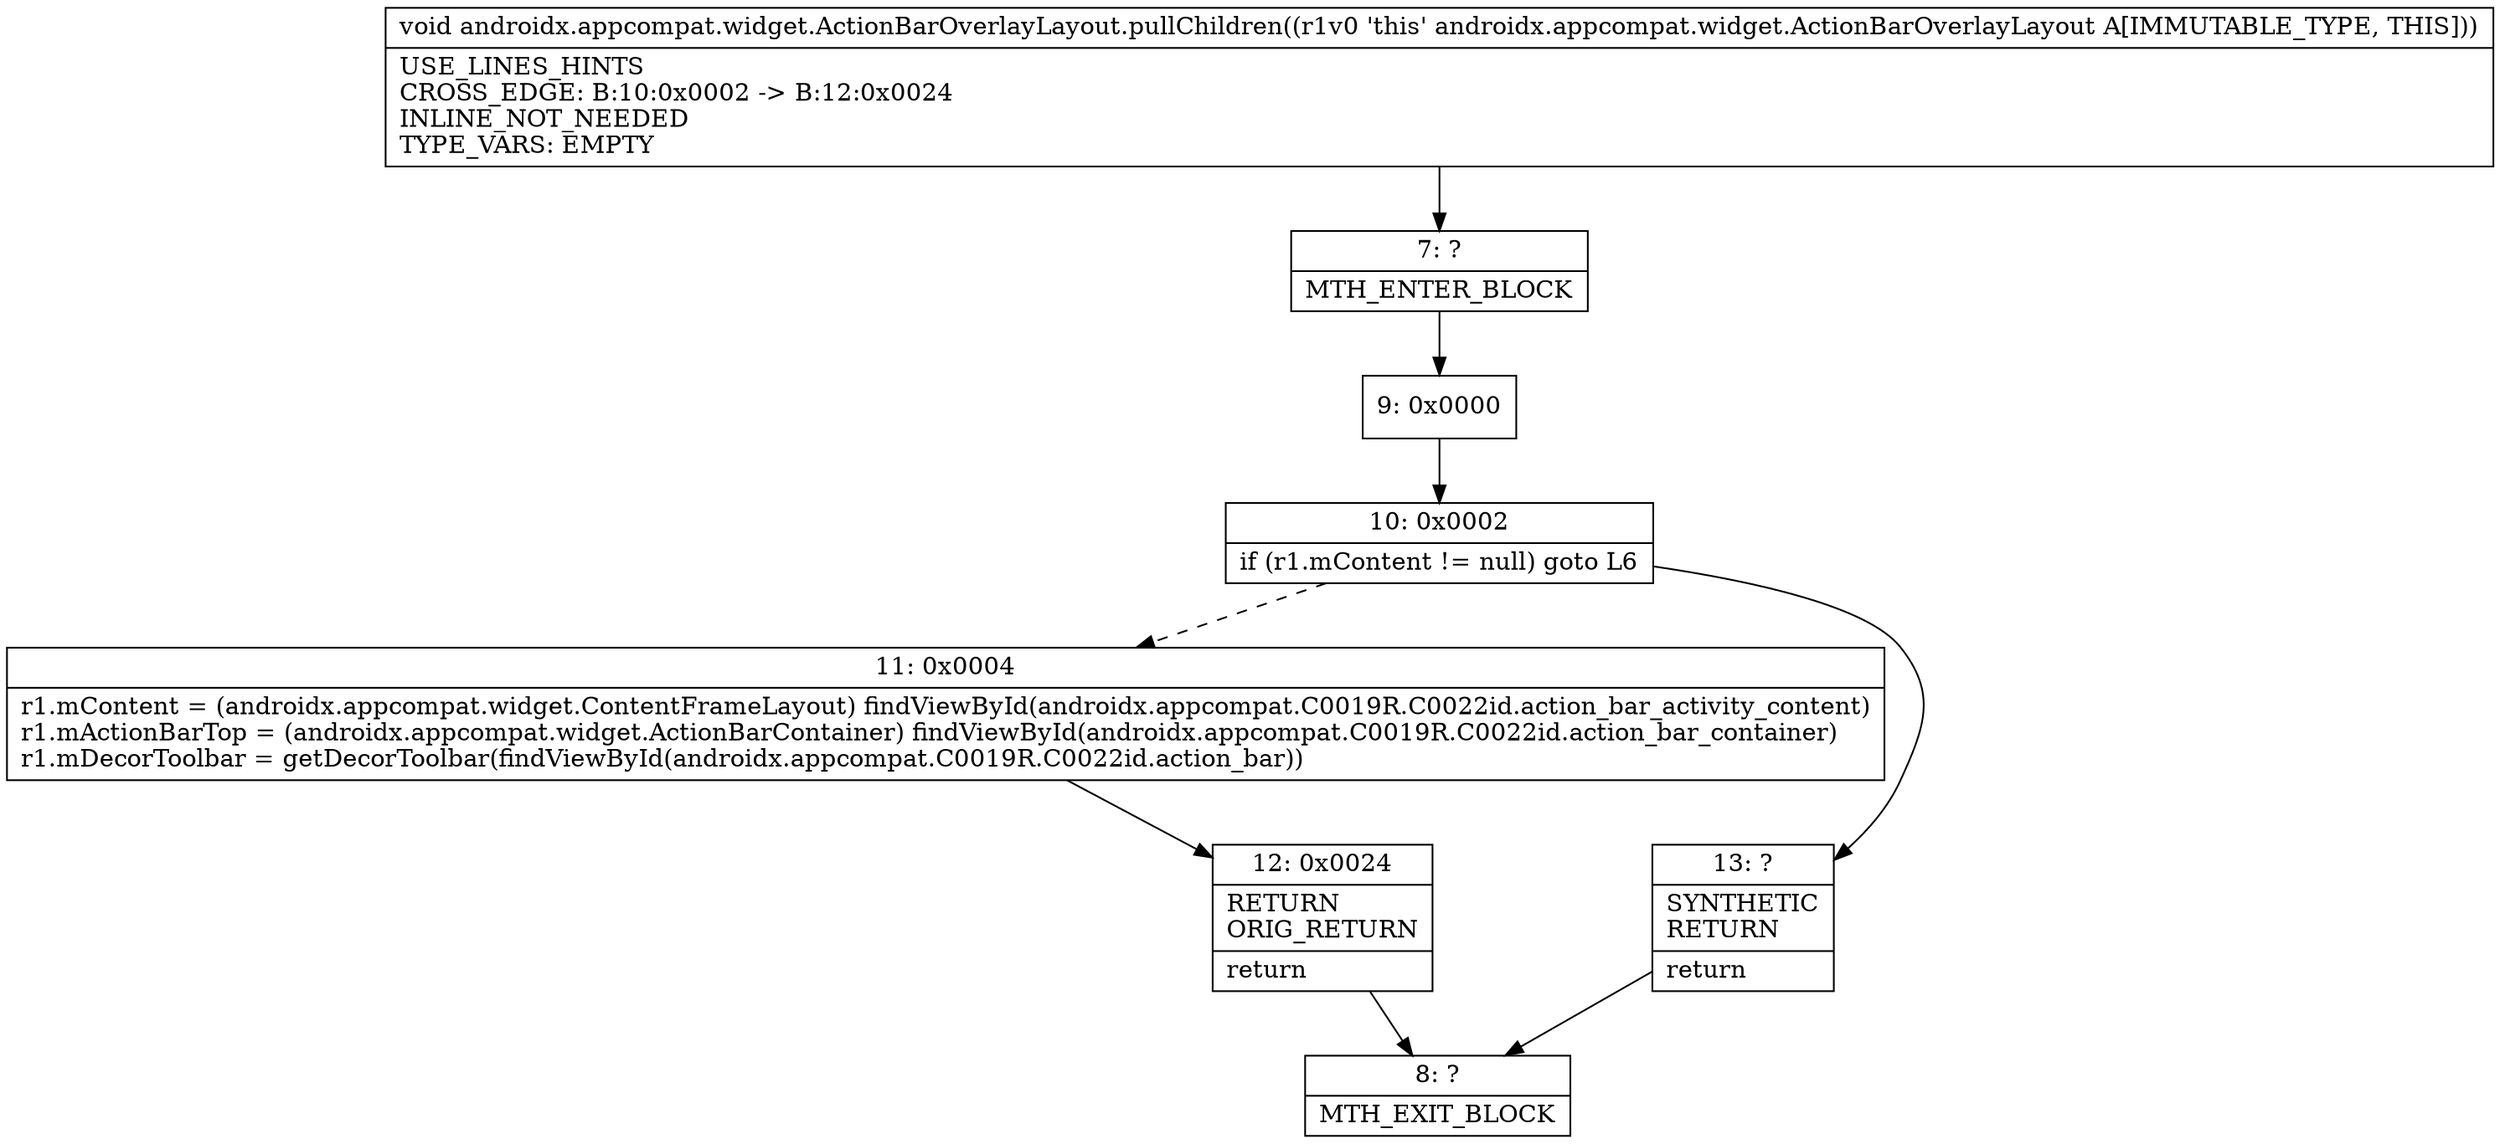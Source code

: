 digraph "CFG forandroidx.appcompat.widget.ActionBarOverlayLayout.pullChildren()V" {
Node_7 [shape=record,label="{7\:\ ?|MTH_ENTER_BLOCK\l}"];
Node_9 [shape=record,label="{9\:\ 0x0000}"];
Node_10 [shape=record,label="{10\:\ 0x0002|if (r1.mContent != null) goto L6\l}"];
Node_11 [shape=record,label="{11\:\ 0x0004|r1.mContent = (androidx.appcompat.widget.ContentFrameLayout) findViewById(androidx.appcompat.C0019R.C0022id.action_bar_activity_content)\lr1.mActionBarTop = (androidx.appcompat.widget.ActionBarContainer) findViewById(androidx.appcompat.C0019R.C0022id.action_bar_container)\lr1.mDecorToolbar = getDecorToolbar(findViewById(androidx.appcompat.C0019R.C0022id.action_bar))\l}"];
Node_12 [shape=record,label="{12\:\ 0x0024|RETURN\lORIG_RETURN\l|return\l}"];
Node_8 [shape=record,label="{8\:\ ?|MTH_EXIT_BLOCK\l}"];
Node_13 [shape=record,label="{13\:\ ?|SYNTHETIC\lRETURN\l|return\l}"];
MethodNode[shape=record,label="{void androidx.appcompat.widget.ActionBarOverlayLayout.pullChildren((r1v0 'this' androidx.appcompat.widget.ActionBarOverlayLayout A[IMMUTABLE_TYPE, THIS]))  | USE_LINES_HINTS\lCROSS_EDGE: B:10:0x0002 \-\> B:12:0x0024\lINLINE_NOT_NEEDED\lTYPE_VARS: EMPTY\l}"];
MethodNode -> Node_7;Node_7 -> Node_9;
Node_9 -> Node_10;
Node_10 -> Node_11[style=dashed];
Node_10 -> Node_13;
Node_11 -> Node_12;
Node_12 -> Node_8;
Node_13 -> Node_8;
}

